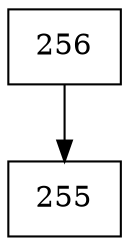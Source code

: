 digraph G {
  node [shape=record];
  node0 [label="{256}"];
  node0 -> node1;
  node1 [label="{255}"];
}
